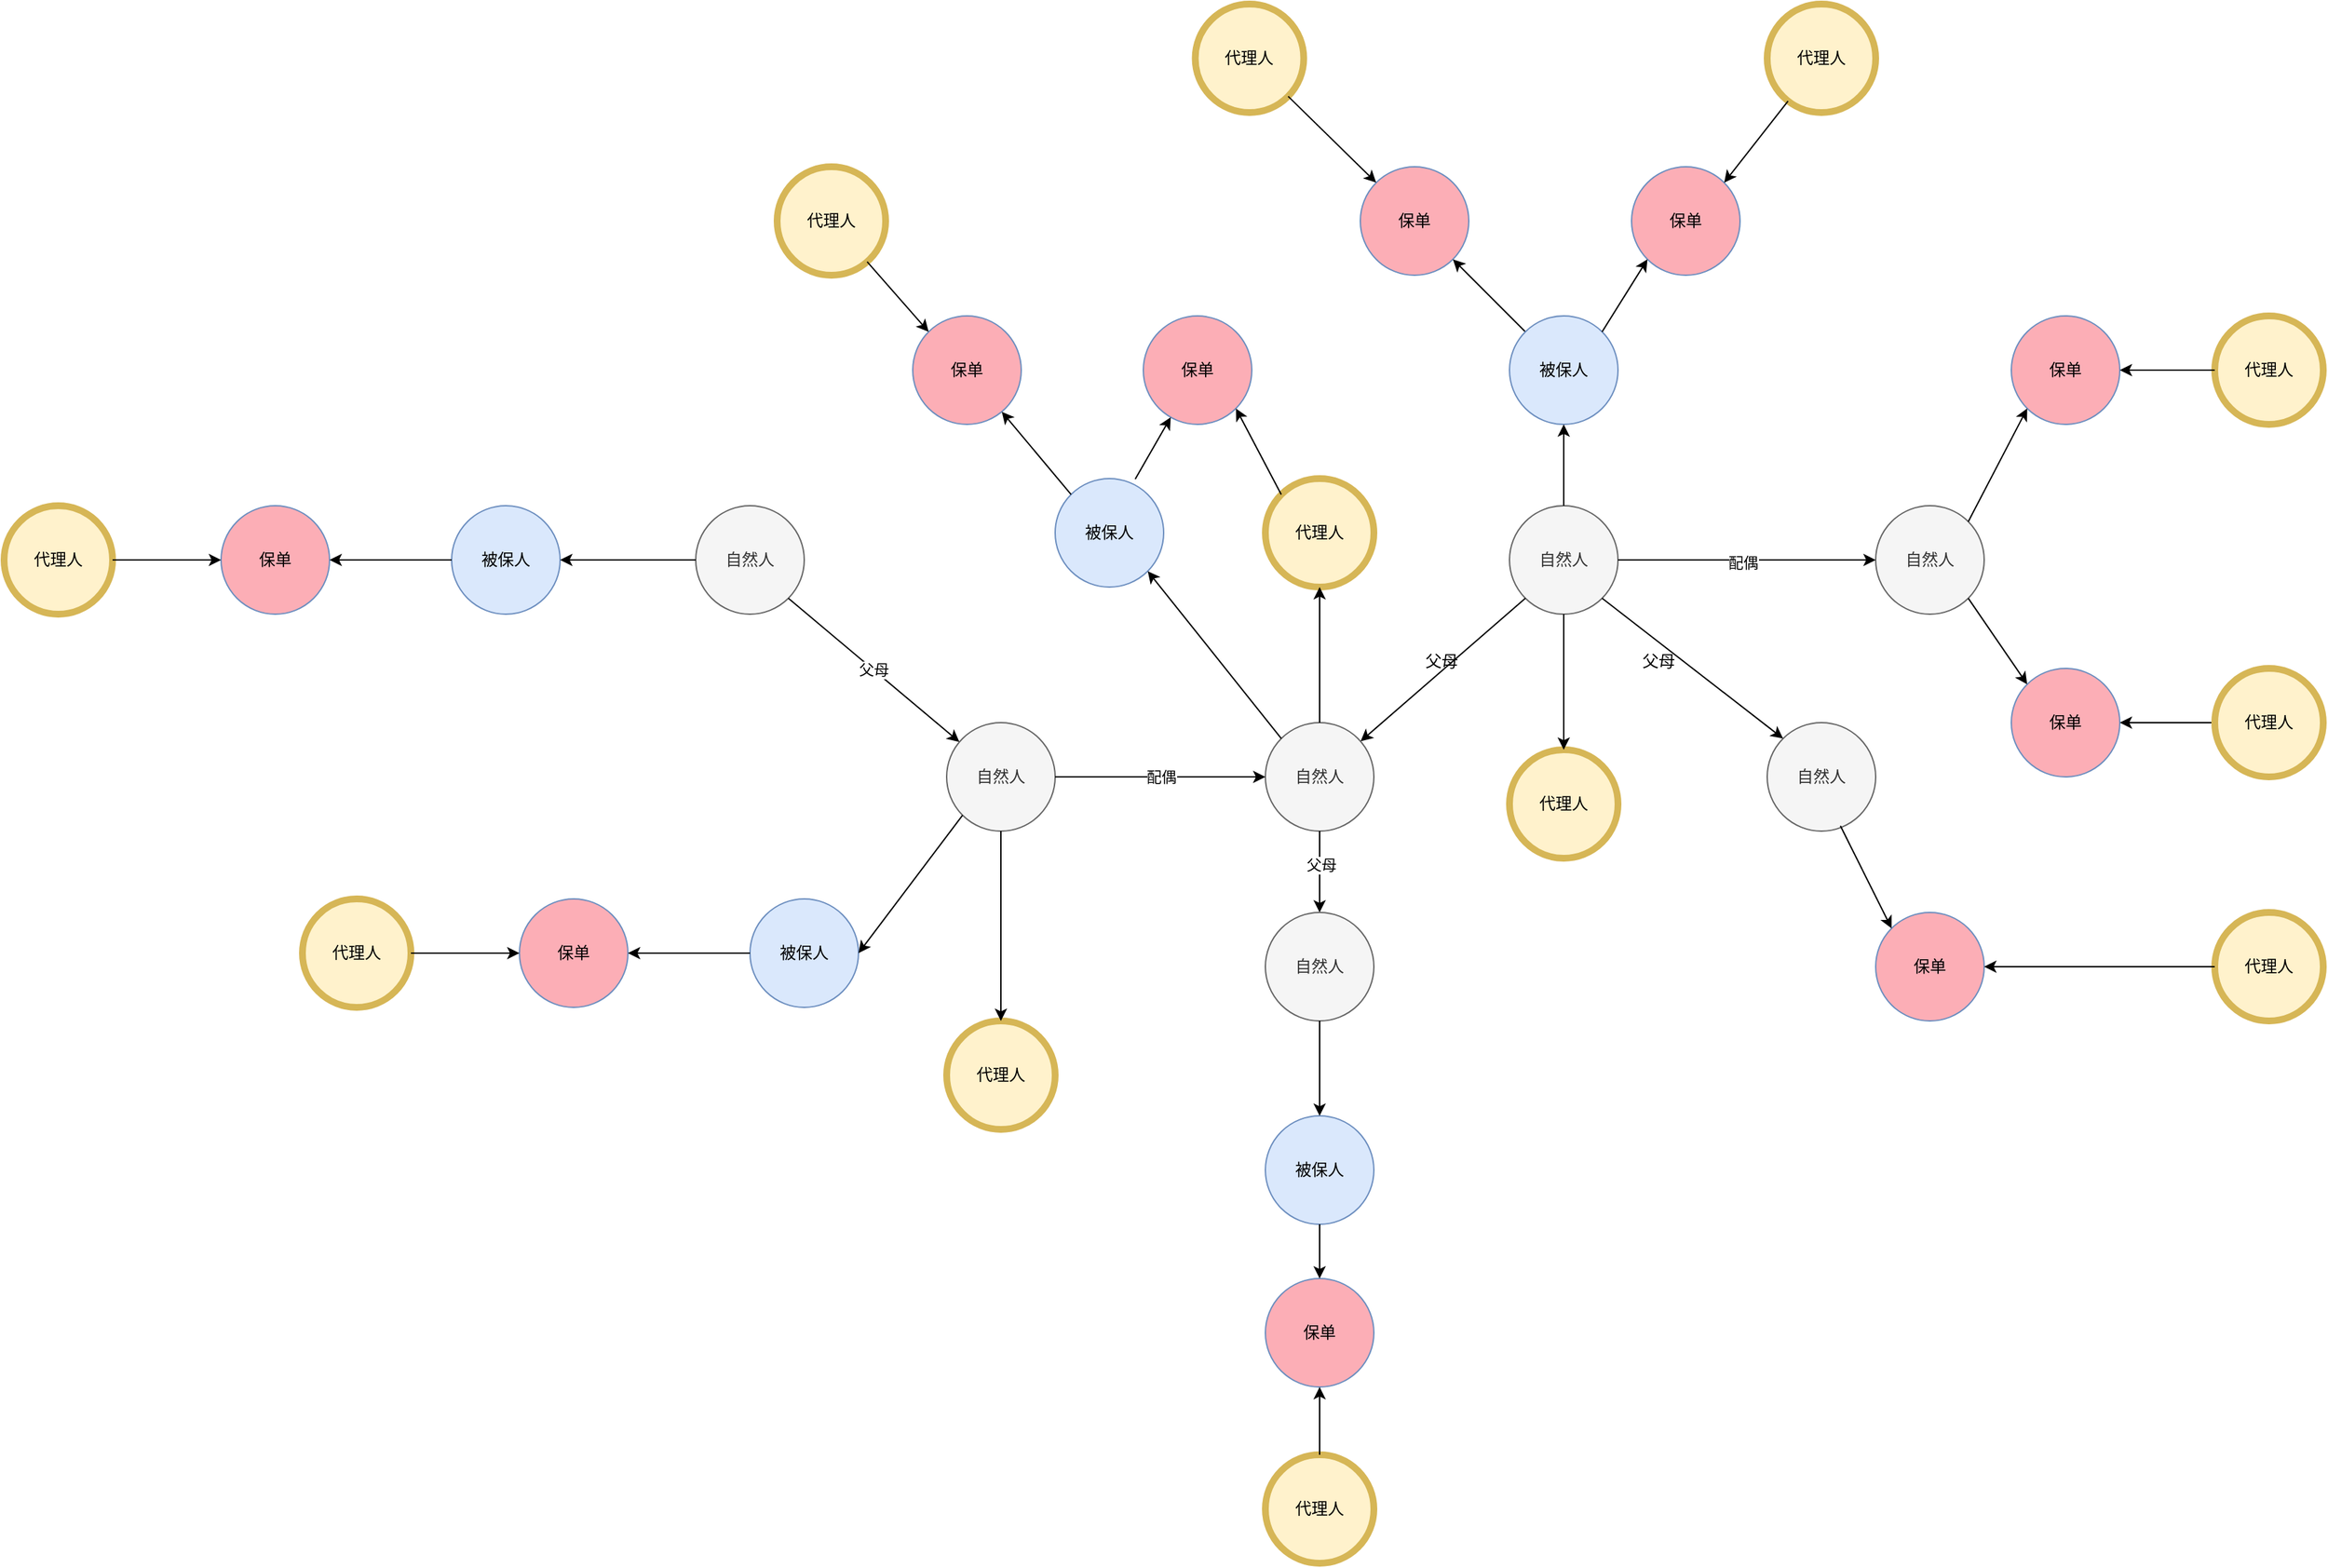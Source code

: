 <mxfile version="15.5.1" type="github">
  <diagram id="_ET35noM4v5h6dMI2Qd9" name="Page-1">
    <mxGraphModel dx="2286" dy="2301" grid="1" gridSize="10" guides="1" tooltips="1" connect="1" arrows="1" fold="1" page="1" pageScale="1" pageWidth="850" pageHeight="1100" math="0" shadow="0">
      <root>
        <mxCell id="0" />
        <mxCell id="1" parent="0" />
        <mxCell id="Qm34UQfz5eWeFE5a5S-p-1" value="自然人" style="ellipse;whiteSpace=wrap;html=1;aspect=fixed;fillColor=#f5f5f5;strokeColor=#666666;fontColor=#333333;" vertex="1" parent="1">
          <mxGeometry x="200" y="300" width="80" height="80" as="geometry" />
        </mxCell>
        <mxCell id="Qm34UQfz5eWeFE5a5S-p-2" value="&lt;span&gt;自然人&lt;/span&gt;" style="ellipse;whiteSpace=wrap;html=1;aspect=fixed;fillColor=#f5f5f5;strokeColor=#666666;fontColor=#333333;" vertex="1" parent="1">
          <mxGeometry x="385" y="460" width="80" height="80" as="geometry" />
        </mxCell>
        <mxCell id="Qm34UQfz5eWeFE5a5S-p-3" value="&lt;span&gt;自然人&lt;/span&gt;" style="ellipse;whiteSpace=wrap;html=1;aspect=fixed;fillColor=#f5f5f5;strokeColor=#666666;fontColor=#333333;" vertex="1" parent="1">
          <mxGeometry x="620" y="460" width="80" height="80" as="geometry" />
        </mxCell>
        <mxCell id="Qm34UQfz5eWeFE5a5S-p-4" value="&lt;span&gt;自然人&lt;/span&gt;" style="ellipse;whiteSpace=wrap;html=1;aspect=fixed;fillColor=#f5f5f5;strokeColor=#666666;fontColor=#333333;" vertex="1" parent="1">
          <mxGeometry x="800" y="300" width="80" height="80" as="geometry" />
        </mxCell>
        <mxCell id="Qm34UQfz5eWeFE5a5S-p-5" value="&lt;span&gt;自然人&lt;/span&gt;" style="ellipse;whiteSpace=wrap;html=1;aspect=fixed;fillColor=#f5f5f5;strokeColor=#666666;fontColor=#333333;" vertex="1" parent="1">
          <mxGeometry x="1070" y="300" width="80" height="80" as="geometry" />
        </mxCell>
        <mxCell id="Qm34UQfz5eWeFE5a5S-p-6" value="&lt;span&gt;自然人&lt;/span&gt;" style="ellipse;whiteSpace=wrap;html=1;aspect=fixed;fillColor=#f5f5f5;strokeColor=#666666;fontColor=#333333;" vertex="1" parent="1">
          <mxGeometry x="990" y="460" width="80" height="80" as="geometry" />
        </mxCell>
        <mxCell id="Qm34UQfz5eWeFE5a5S-p-7" value="" style="endArrow=classic;html=1;rounded=0;entryX=0;entryY=0;entryDx=0;entryDy=0;exitX=1;exitY=1;exitDx=0;exitDy=0;" edge="1" parent="1" target="Qm34UQfz5eWeFE5a5S-p-6">
          <mxGeometry width="50" height="50" relative="1" as="geometry">
            <mxPoint x="868.284" y="368.284" as="sourcePoint" />
            <mxPoint x="690" y="410" as="targetPoint" />
          </mxGeometry>
        </mxCell>
        <mxCell id="Qm34UQfz5eWeFE5a5S-p-8" value="父母" style="text;html=1;strokeColor=none;fillColor=none;align=center;verticalAlign=middle;whiteSpace=wrap;rounded=0;" vertex="1" parent="1">
          <mxGeometry x="880" y="400" width="60" height="30" as="geometry" />
        </mxCell>
        <mxCell id="Qm34UQfz5eWeFE5a5S-p-9" value="" style="endArrow=classic;html=1;rounded=0;exitX=0;exitY=1;exitDx=0;exitDy=0;startArrow=none;" edge="1" parent="1" source="Qm34UQfz5eWeFE5a5S-p-4" target="Qm34UQfz5eWeFE5a5S-p-3">
          <mxGeometry width="50" height="50" relative="1" as="geometry">
            <mxPoint x="1148.284" y="378.284" as="sourcePoint" />
            <mxPoint x="1281.716" y="481.716" as="targetPoint" />
          </mxGeometry>
        </mxCell>
        <mxCell id="Qm34UQfz5eWeFE5a5S-p-10" value="父母" style="text;html=1;strokeColor=none;fillColor=none;align=center;verticalAlign=middle;whiteSpace=wrap;rounded=0;" vertex="1" parent="1">
          <mxGeometry x="720" y="400" width="60" height="30" as="geometry" />
        </mxCell>
        <mxCell id="Qm34UQfz5eWeFE5a5S-p-13" value="" style="endArrow=classic;html=1;rounded=0;entryX=0;entryY=0.5;entryDx=0;entryDy=0;exitX=1;exitY=0.5;exitDx=0;exitDy=0;" edge="1" parent="1" source="Qm34UQfz5eWeFE5a5S-p-4" target="Qm34UQfz5eWeFE5a5S-p-5">
          <mxGeometry width="50" height="50" relative="1" as="geometry">
            <mxPoint x="878.284" y="378.284" as="sourcePoint" />
            <mxPoint x="1011.716" y="481.716" as="targetPoint" />
          </mxGeometry>
        </mxCell>
        <mxCell id="Qm34UQfz5eWeFE5a5S-p-14" value="配偶" style="edgeLabel;html=1;align=center;verticalAlign=middle;resizable=0;points=[];" vertex="1" connectable="0" parent="Qm34UQfz5eWeFE5a5S-p-13">
          <mxGeometry x="-0.032" y="-2" relative="1" as="geometry">
            <mxPoint as="offset" />
          </mxGeometry>
        </mxCell>
        <mxCell id="Qm34UQfz5eWeFE5a5S-p-15" value="配偶" style="endArrow=classic;html=1;rounded=0;exitX=1;exitY=0.5;exitDx=0;exitDy=0;" edge="1" parent="1" source="Qm34UQfz5eWeFE5a5S-p-2" target="Qm34UQfz5eWeFE5a5S-p-3">
          <mxGeometry width="50" height="50" relative="1" as="geometry">
            <mxPoint x="520" y="460" as="sourcePoint" />
            <mxPoint x="570" y="410" as="targetPoint" />
          </mxGeometry>
        </mxCell>
        <mxCell id="Qm34UQfz5eWeFE5a5S-p-16" value="父母" style="endArrow=classic;html=1;rounded=0;exitX=1;exitY=1;exitDx=0;exitDy=0;startArrow=none;" edge="1" parent="1" source="Qm34UQfz5eWeFE5a5S-p-1" target="Qm34UQfz5eWeFE5a5S-p-2">
          <mxGeometry width="50" height="50" relative="1" as="geometry">
            <mxPoint x="821.716" y="378.284" as="sourcePoint" />
            <mxPoint x="700.214" y="483.788" as="targetPoint" />
          </mxGeometry>
        </mxCell>
        <mxCell id="Qm34UQfz5eWeFE5a5S-p-17" value="被保人" style="ellipse;whiteSpace=wrap;html=1;aspect=fixed;fillColor=#dae8fc;strokeColor=#6c8ebf;" vertex="1" parent="1">
          <mxGeometry x="20" y="300" width="80" height="80" as="geometry" />
        </mxCell>
        <mxCell id="Qm34UQfz5eWeFE5a5S-p-18" value="" style="endArrow=classic;html=1;rounded=0;entryX=1;entryY=0.5;entryDx=0;entryDy=0;exitX=0;exitY=0.5;exitDx=0;exitDy=0;" edge="1" parent="1" source="Qm34UQfz5eWeFE5a5S-p-1" target="Qm34UQfz5eWeFE5a5S-p-17">
          <mxGeometry width="50" height="50" relative="1" as="geometry">
            <mxPoint x="170" y="460" as="sourcePoint" />
            <mxPoint x="220" y="410" as="targetPoint" />
          </mxGeometry>
        </mxCell>
        <mxCell id="Qm34UQfz5eWeFE5a5S-p-19" value="保单" style="ellipse;whiteSpace=wrap;html=1;aspect=fixed;fillColor=#FCAEB6;strokeColor=#6c8ebf;" vertex="1" parent="1">
          <mxGeometry x="-150" y="300" width="80" height="80" as="geometry" />
        </mxCell>
        <mxCell id="Qm34UQfz5eWeFE5a5S-p-20" value="" style="endArrow=classic;html=1;rounded=0;entryX=1;entryY=0.5;entryDx=0;entryDy=0;exitX=0;exitY=0.5;exitDx=0;exitDy=0;" edge="1" parent="1" source="Qm34UQfz5eWeFE5a5S-p-17" target="Qm34UQfz5eWeFE5a5S-p-19">
          <mxGeometry width="50" height="50" relative="1" as="geometry">
            <mxPoint x="210" y="350" as="sourcePoint" />
            <mxPoint x="110" y="350" as="targetPoint" />
          </mxGeometry>
        </mxCell>
        <mxCell id="Qm34UQfz5eWeFE5a5S-p-21" value="代理人" style="ellipse;whiteSpace=wrap;html=1;aspect=fixed;fillColor=#fff2cc;strokeColor=#d6b656;strokeWidth=5;" vertex="1" parent="1">
          <mxGeometry x="-310" y="300" width="80" height="80" as="geometry" />
        </mxCell>
        <mxCell id="Qm34UQfz5eWeFE5a5S-p-22" value="" style="endArrow=classic;html=1;rounded=0;entryX=0;entryY=0.5;entryDx=0;entryDy=0;" edge="1" parent="1" source="Qm34UQfz5eWeFE5a5S-p-21" target="Qm34UQfz5eWeFE5a5S-p-19">
          <mxGeometry width="50" height="50" relative="1" as="geometry">
            <mxPoint x="30" y="350" as="sourcePoint" />
            <mxPoint x="-60" y="350" as="targetPoint" />
          </mxGeometry>
        </mxCell>
        <mxCell id="Qm34UQfz5eWeFE5a5S-p-23" value="代理人" style="ellipse;whiteSpace=wrap;html=1;aspect=fixed;fillColor=#fff2cc;strokeColor=#d6b656;strokeWidth=5;" vertex="1" parent="1">
          <mxGeometry x="385" y="680" width="80" height="80" as="geometry" />
        </mxCell>
        <mxCell id="Qm34UQfz5eWeFE5a5S-p-24" value="" style="endArrow=classic;html=1;rounded=0;exitX=0.5;exitY=1;exitDx=0;exitDy=0;" edge="1" parent="1" source="Qm34UQfz5eWeFE5a5S-p-2" target="Qm34UQfz5eWeFE5a5S-p-23">
          <mxGeometry width="50" height="50" relative="1" as="geometry">
            <mxPoint x="210" y="350" as="sourcePoint" />
            <mxPoint x="110" y="350" as="targetPoint" />
          </mxGeometry>
        </mxCell>
        <mxCell id="Qm34UQfz5eWeFE5a5S-p-25" value="被保人" style="ellipse;whiteSpace=wrap;html=1;aspect=fixed;fillColor=#dae8fc;strokeColor=#6c8ebf;" vertex="1" parent="1">
          <mxGeometry x="240" y="590" width="80" height="80" as="geometry" />
        </mxCell>
        <mxCell id="Qm34UQfz5eWeFE5a5S-p-26" value="" style="endArrow=classic;html=1;rounded=0;entryX=1;entryY=0.5;entryDx=0;entryDy=0;exitX=0;exitY=1;exitDx=0;exitDy=0;" edge="1" parent="1" target="Qm34UQfz5eWeFE5a5S-p-25" source="Qm34UQfz5eWeFE5a5S-p-2">
          <mxGeometry width="50" height="50" relative="1" as="geometry">
            <mxPoint x="385" y="630" as="sourcePoint" />
            <mxPoint x="405" y="700" as="targetPoint" />
          </mxGeometry>
        </mxCell>
        <mxCell id="Qm34UQfz5eWeFE5a5S-p-27" value="保单" style="ellipse;whiteSpace=wrap;html=1;aspect=fixed;fillColor=#FCAEB6;strokeColor=#6c8ebf;" vertex="1" parent="1">
          <mxGeometry x="70" y="590" width="80" height="80" as="geometry" />
        </mxCell>
        <mxCell id="Qm34UQfz5eWeFE5a5S-p-28" value="" style="endArrow=classic;html=1;rounded=0;entryX=1;entryY=0.5;entryDx=0;entryDy=0;exitX=0;exitY=0.5;exitDx=0;exitDy=0;" edge="1" parent="1" source="Qm34UQfz5eWeFE5a5S-p-25" target="Qm34UQfz5eWeFE5a5S-p-27">
          <mxGeometry width="50" height="50" relative="1" as="geometry">
            <mxPoint x="430" y="640" as="sourcePoint" />
            <mxPoint x="330" y="640" as="targetPoint" />
          </mxGeometry>
        </mxCell>
        <mxCell id="Qm34UQfz5eWeFE5a5S-p-29" value="代理人" style="ellipse;whiteSpace=wrap;html=1;aspect=fixed;fillColor=#fff2cc;strokeColor=#d6b656;strokeWidth=5;" vertex="1" parent="1">
          <mxGeometry x="-90" y="590" width="80" height="80" as="geometry" />
        </mxCell>
        <mxCell id="Qm34UQfz5eWeFE5a5S-p-30" value="" style="endArrow=classic;html=1;rounded=0;entryX=0;entryY=0.5;entryDx=0;entryDy=0;" edge="1" parent="1" source="Qm34UQfz5eWeFE5a5S-p-29" target="Qm34UQfz5eWeFE5a5S-p-27">
          <mxGeometry width="50" height="50" relative="1" as="geometry">
            <mxPoint x="250" y="640" as="sourcePoint" />
            <mxPoint x="160" y="640" as="targetPoint" />
          </mxGeometry>
        </mxCell>
        <mxCell id="Qm34UQfz5eWeFE5a5S-p-31" value="被保人" style="ellipse;whiteSpace=wrap;html=1;aspect=fixed;fillColor=#dae8fc;strokeColor=#6c8ebf;" vertex="1" parent="1">
          <mxGeometry x="620" y="750" width="80" height="80" as="geometry" />
        </mxCell>
        <mxCell id="Qm34UQfz5eWeFE5a5S-p-32" value="保单" style="ellipse;whiteSpace=wrap;html=1;aspect=fixed;fillColor=#FCAEB6;strokeColor=#6c8ebf;" vertex="1" parent="1">
          <mxGeometry x="620" y="870" width="80" height="80" as="geometry" />
        </mxCell>
        <mxCell id="Qm34UQfz5eWeFE5a5S-p-33" value="" style="endArrow=classic;html=1;rounded=0;entryX=0.5;entryY=0;entryDx=0;entryDy=0;exitX=0.5;exitY=1;exitDx=0;exitDy=0;" edge="1" parent="1" source="Qm34UQfz5eWeFE5a5S-p-31" target="Qm34UQfz5eWeFE5a5S-p-32">
          <mxGeometry width="50" height="50" relative="1" as="geometry">
            <mxPoint x="1240" y="920" as="sourcePoint" />
            <mxPoint x="1140" y="920" as="targetPoint" />
          </mxGeometry>
        </mxCell>
        <mxCell id="Qm34UQfz5eWeFE5a5S-p-34" value="代理人" style="ellipse;whiteSpace=wrap;html=1;aspect=fixed;fillColor=#fff2cc;strokeColor=#d6b656;strokeWidth=5;" vertex="1" parent="1">
          <mxGeometry x="620" y="1000" width="80" height="80" as="geometry" />
        </mxCell>
        <mxCell id="Qm34UQfz5eWeFE5a5S-p-35" value="" style="endArrow=classic;html=1;rounded=0;entryX=0.5;entryY=1;entryDx=0;entryDy=0;" edge="1" parent="1" source="Qm34UQfz5eWeFE5a5S-p-34" target="Qm34UQfz5eWeFE5a5S-p-32">
          <mxGeometry width="50" height="50" relative="1" as="geometry">
            <mxPoint x="1060" y="920" as="sourcePoint" />
            <mxPoint x="970" y="920" as="targetPoint" />
          </mxGeometry>
        </mxCell>
        <mxCell id="Qm34UQfz5eWeFE5a5S-p-36" value="" style="endArrow=classic;html=1;rounded=0;exitX=0.5;exitY=1;exitDx=0;exitDy=0;entryX=0.5;entryY=0;entryDx=0;entryDy=0;" edge="1" parent="1" source="Qm34UQfz5eWeFE5a5S-p-3" target="Qm34UQfz5eWeFE5a5S-p-39">
          <mxGeometry width="50" height="50" relative="1" as="geometry">
            <mxPoint x="406.716" y="538.284" as="sourcePoint" />
            <mxPoint x="660" y="600" as="targetPoint" />
          </mxGeometry>
        </mxCell>
        <mxCell id="Qm34UQfz5eWeFE5a5S-p-40" value="父母" style="edgeLabel;html=1;align=center;verticalAlign=middle;resizable=0;points=[];" vertex="1" connectable="0" parent="Qm34UQfz5eWeFE5a5S-p-36">
          <mxGeometry x="-0.176" y="1" relative="1" as="geometry">
            <mxPoint as="offset" />
          </mxGeometry>
        </mxCell>
        <mxCell id="Qm34UQfz5eWeFE5a5S-p-37" value="代理人" style="ellipse;whiteSpace=wrap;html=1;aspect=fixed;fillColor=#fff2cc;strokeColor=#d6b656;strokeWidth=5;" vertex="1" parent="1">
          <mxGeometry x="800" y="480" width="80" height="80" as="geometry" />
        </mxCell>
        <mxCell id="Qm34UQfz5eWeFE5a5S-p-38" value="" style="endArrow=classic;html=1;rounded=0;entryX=0.5;entryY=0;entryDx=0;entryDy=0;exitX=0.5;exitY=1;exitDx=0;exitDy=0;" edge="1" parent="1" target="Qm34UQfz5eWeFE5a5S-p-37" source="Qm34UQfz5eWeFE5a5S-p-4">
          <mxGeometry width="50" height="50" relative="1" as="geometry">
            <mxPoint x="853.28" y="400.0" as="sourcePoint" />
            <mxPoint x="450" y="301.72" as="targetPoint" />
          </mxGeometry>
        </mxCell>
        <mxCell id="Qm34UQfz5eWeFE5a5S-p-39" value="&lt;span&gt;自然人&lt;/span&gt;" style="ellipse;whiteSpace=wrap;html=1;aspect=fixed;fillColor=#f5f5f5;strokeColor=#666666;fontColor=#333333;" vertex="1" parent="1">
          <mxGeometry x="620" y="600" width="80" height="80" as="geometry" />
        </mxCell>
        <mxCell id="Qm34UQfz5eWeFE5a5S-p-41" value="" style="endArrow=classic;html=1;rounded=0;exitX=0.5;exitY=1;exitDx=0;exitDy=0;entryX=0.5;entryY=0;entryDx=0;entryDy=0;" edge="1" parent="1" source="Qm34UQfz5eWeFE5a5S-p-39" target="Qm34UQfz5eWeFE5a5S-p-31">
          <mxGeometry width="50" height="50" relative="1" as="geometry">
            <mxPoint x="435" y="550.0" as="sourcePoint" />
            <mxPoint x="435" y="690.0" as="targetPoint" />
          </mxGeometry>
        </mxCell>
        <mxCell id="Qm34UQfz5eWeFE5a5S-p-42" value="代理人" style="ellipse;whiteSpace=wrap;html=1;aspect=fixed;fillColor=#fff2cc;strokeColor=#d6b656;strokeWidth=5;" vertex="1" parent="1">
          <mxGeometry x="620" y="280" width="80" height="80" as="geometry" />
        </mxCell>
        <mxCell id="Qm34UQfz5eWeFE5a5S-p-44" value="" style="endArrow=classic;html=1;rounded=0;exitX=0.5;exitY=0;exitDx=0;exitDy=0;entryX=0.5;entryY=1;entryDx=0;entryDy=0;" edge="1" parent="1" source="Qm34UQfz5eWeFE5a5S-p-3" target="Qm34UQfz5eWeFE5a5S-p-42">
          <mxGeometry width="50" height="50" relative="1" as="geometry">
            <mxPoint x="435" y="550.0" as="sourcePoint" />
            <mxPoint x="435" y="690.0" as="targetPoint" />
          </mxGeometry>
        </mxCell>
        <mxCell id="Qm34UQfz5eWeFE5a5S-p-45" value="被保人" style="ellipse;whiteSpace=wrap;html=1;aspect=fixed;fillColor=#dae8fc;strokeColor=#6c8ebf;" vertex="1" parent="1">
          <mxGeometry x="465" y="280" width="80" height="80" as="geometry" />
        </mxCell>
        <mxCell id="Qm34UQfz5eWeFE5a5S-p-46" value="保单" style="ellipse;whiteSpace=wrap;html=1;aspect=fixed;fillColor=#FCAEB6;strokeColor=#6c8ebf;" vertex="1" parent="1">
          <mxGeometry x="360" y="160" width="80" height="80" as="geometry" />
        </mxCell>
        <mxCell id="Qm34UQfz5eWeFE5a5S-p-47" value="" style="endArrow=classic;html=1;rounded=0;entryX=1;entryY=1;entryDx=0;entryDy=0;exitX=0;exitY=0;exitDx=0;exitDy=0;" edge="1" parent="1" source="Qm34UQfz5eWeFE5a5S-p-3" target="Qm34UQfz5eWeFE5a5S-p-45">
          <mxGeometry width="50" height="50" relative="1" as="geometry">
            <mxPoint x="860" y="100" as="sourcePoint" />
            <mxPoint x="760" y="100" as="targetPoint" />
          </mxGeometry>
        </mxCell>
        <mxCell id="Qm34UQfz5eWeFE5a5S-p-48" value="代理人" style="ellipse;whiteSpace=wrap;html=1;aspect=fixed;fillColor=#fff2cc;strokeColor=#d6b656;strokeWidth=5;" vertex="1" parent="1">
          <mxGeometry x="260" y="50" width="80" height="80" as="geometry" />
        </mxCell>
        <mxCell id="Qm34UQfz5eWeFE5a5S-p-49" value="" style="endArrow=classic;html=1;rounded=0;entryX=0;entryY=0;entryDx=0;entryDy=0;" edge="1" parent="1" source="Qm34UQfz5eWeFE5a5S-p-48" target="Qm34UQfz5eWeFE5a5S-p-46">
          <mxGeometry width="50" height="50" relative="1" as="geometry">
            <mxPoint x="680" y="100" as="sourcePoint" />
            <mxPoint x="590" y="100" as="targetPoint" />
          </mxGeometry>
        </mxCell>
        <mxCell id="Qm34UQfz5eWeFE5a5S-p-55" value="" style="endArrow=classic;html=1;rounded=0;exitX=0;exitY=0;exitDx=0;exitDy=0;" edge="1" parent="1" source="Qm34UQfz5eWeFE5a5S-p-45" target="Qm34UQfz5eWeFE5a5S-p-46">
          <mxGeometry width="50" height="50" relative="1" as="geometry">
            <mxPoint x="336.378" y="130.07" as="sourcePoint" />
            <mxPoint x="430" y="220" as="targetPoint" />
          </mxGeometry>
        </mxCell>
        <mxCell id="Qm34UQfz5eWeFE5a5S-p-56" value="保单" style="ellipse;whiteSpace=wrap;html=1;aspect=fixed;fillColor=#FCAEB6;strokeColor=#6c8ebf;" vertex="1" parent="1">
          <mxGeometry x="530" y="160" width="80" height="80" as="geometry" />
        </mxCell>
        <mxCell id="Qm34UQfz5eWeFE5a5S-p-57" value="" style="endArrow=classic;html=1;rounded=0;exitX=0.738;exitY=0.005;exitDx=0;exitDy=0;exitPerimeter=0;" edge="1" parent="1" target="Qm34UQfz5eWeFE5a5S-p-56" source="Qm34UQfz5eWeFE5a5S-p-45">
          <mxGeometry width="50" height="50" relative="1" as="geometry">
            <mxPoint x="639.996" y="291.716" as="sourcePoint" />
            <mxPoint x="593.28" y="220" as="targetPoint" />
          </mxGeometry>
        </mxCell>
        <mxCell id="Qm34UQfz5eWeFE5a5S-p-58" value="" style="endArrow=classic;html=1;rounded=0;entryX=1;entryY=1;entryDx=0;entryDy=0;exitX=0;exitY=0;exitDx=0;exitDy=0;" edge="1" parent="1" source="Qm34UQfz5eWeFE5a5S-p-42" target="Qm34UQfz5eWeFE5a5S-p-56">
          <mxGeometry width="50" height="50" relative="1" as="geometry">
            <mxPoint x="650" y="470" as="sourcePoint" />
            <mxPoint x="700" y="420" as="targetPoint" />
          </mxGeometry>
        </mxCell>
        <mxCell id="Qm34UQfz5eWeFE5a5S-p-59" value="保单" style="ellipse;whiteSpace=wrap;html=1;aspect=fixed;fillColor=#FCAEB6;strokeColor=#6c8ebf;" vertex="1" parent="1">
          <mxGeometry x="690" y="50" width="80" height="80" as="geometry" />
        </mxCell>
        <mxCell id="Qm34UQfz5eWeFE5a5S-p-60" value="" style="endArrow=classic;html=1;rounded=0;exitX=0;exitY=0;exitDx=0;exitDy=0;" edge="1" parent="1" target="Qm34UQfz5eWeFE5a5S-p-59" source="Qm34UQfz5eWeFE5a5S-p-61">
          <mxGeometry width="50" height="50" relative="1" as="geometry">
            <mxPoint x="756.716" y="181.716" as="sourcePoint" />
            <mxPoint x="710" y="110" as="targetPoint" />
          </mxGeometry>
        </mxCell>
        <mxCell id="Qm34UQfz5eWeFE5a5S-p-61" value="被保人" style="ellipse;whiteSpace=wrap;html=1;aspect=fixed;fillColor=#dae8fc;strokeColor=#6c8ebf;" vertex="1" parent="1">
          <mxGeometry x="800" y="160" width="80" height="80" as="geometry" />
        </mxCell>
        <mxCell id="Qm34UQfz5eWeFE5a5S-p-62" value="" style="endArrow=classic;html=1;rounded=0;exitX=0.5;exitY=0;exitDx=0;exitDy=0;entryX=0.5;entryY=1;entryDx=0;entryDy=0;" edge="1" parent="1" source="Qm34UQfz5eWeFE5a5S-p-4" target="Qm34UQfz5eWeFE5a5S-p-61">
          <mxGeometry width="50" height="50" relative="1" as="geometry">
            <mxPoint x="766.716" y="191.716" as="sourcePoint" />
            <mxPoint x="715.513" y="130.808" as="targetPoint" />
          </mxGeometry>
        </mxCell>
        <mxCell id="Qm34UQfz5eWeFE5a5S-p-63" value="保单" style="ellipse;whiteSpace=wrap;html=1;aspect=fixed;fillColor=#FCAEB6;strokeColor=#6c8ebf;" vertex="1" parent="1">
          <mxGeometry x="890" y="50" width="80" height="80" as="geometry" />
        </mxCell>
        <mxCell id="Qm34UQfz5eWeFE5a5S-p-64" value="" style="endArrow=classic;html=1;rounded=0;exitX=1;exitY=0;exitDx=0;exitDy=0;entryX=0;entryY=1;entryDx=0;entryDy=0;" edge="1" parent="1" source="Qm34UQfz5eWeFE5a5S-p-61" target="Qm34UQfz5eWeFE5a5S-p-63">
          <mxGeometry width="50" height="50" relative="1" as="geometry">
            <mxPoint x="821.716" y="181.716" as="sourcePoint" />
            <mxPoint x="910" y="110" as="targetPoint" />
          </mxGeometry>
        </mxCell>
        <mxCell id="Qm34UQfz5eWeFE5a5S-p-65" value="代理人" style="ellipse;whiteSpace=wrap;html=1;aspect=fixed;fillColor=#fff2cc;strokeColor=#d6b656;strokeWidth=5;" vertex="1" parent="1">
          <mxGeometry x="568.28" y="-70" width="80" height="80" as="geometry" />
        </mxCell>
        <mxCell id="Qm34UQfz5eWeFE5a5S-p-66" value="" style="endArrow=classic;html=1;rounded=0;entryX=0;entryY=0;entryDx=0;entryDy=0;" edge="1" parent="1" source="Qm34UQfz5eWeFE5a5S-p-65" target="Qm34UQfz5eWeFE5a5S-p-59">
          <mxGeometry width="50" height="50" relative="1" as="geometry">
            <mxPoint x="988.28" y="-20" as="sourcePoint" />
            <mxPoint x="700" y="50" as="targetPoint" />
          </mxGeometry>
        </mxCell>
        <mxCell id="Qm34UQfz5eWeFE5a5S-p-67" value="代理人" style="ellipse;whiteSpace=wrap;html=1;aspect=fixed;fillColor=#fff2cc;strokeColor=#d6b656;strokeWidth=5;" vertex="1" parent="1">
          <mxGeometry x="990" y="-70" width="80" height="80" as="geometry" />
        </mxCell>
        <mxCell id="Qm34UQfz5eWeFE5a5S-p-68" value="" style="endArrow=classic;html=1;rounded=0;entryX=1;entryY=0;entryDx=0;entryDy=0;" edge="1" parent="1" source="Qm34UQfz5eWeFE5a5S-p-67" target="Qm34UQfz5eWeFE5a5S-p-63">
          <mxGeometry width="50" height="50" relative="1" as="geometry">
            <mxPoint x="650" y="230" as="sourcePoint" />
            <mxPoint x="700" y="180" as="targetPoint" />
          </mxGeometry>
        </mxCell>
        <mxCell id="Qm34UQfz5eWeFE5a5S-p-69" value="保单" style="ellipse;whiteSpace=wrap;html=1;aspect=fixed;fillColor=#FCAEB6;strokeColor=#6c8ebf;" vertex="1" parent="1">
          <mxGeometry x="1170" y="160" width="80" height="80" as="geometry" />
        </mxCell>
        <mxCell id="Qm34UQfz5eWeFE5a5S-p-70" value="保单" style="ellipse;whiteSpace=wrap;html=1;aspect=fixed;fillColor=#FCAEB6;strokeColor=#6c8ebf;" vertex="1" parent="1">
          <mxGeometry x="1170" y="420" width="80" height="80" as="geometry" />
        </mxCell>
        <mxCell id="Qm34UQfz5eWeFE5a5S-p-71" value="" style="endArrow=classic;html=1;rounded=0;entryX=0;entryY=1;entryDx=0;entryDy=0;exitX=1;exitY=0;exitDx=0;exitDy=0;" edge="1" parent="1" source="Qm34UQfz5eWeFE5a5S-p-5" target="Qm34UQfz5eWeFE5a5S-p-69">
          <mxGeometry width="50" height="50" relative="1" as="geometry">
            <mxPoint x="650" y="230" as="sourcePoint" />
            <mxPoint x="700" y="180" as="targetPoint" />
          </mxGeometry>
        </mxCell>
        <mxCell id="Qm34UQfz5eWeFE5a5S-p-72" value="" style="endArrow=classic;html=1;rounded=0;entryX=0;entryY=0;entryDx=0;entryDy=0;exitX=1;exitY=1;exitDx=0;exitDy=0;" edge="1" parent="1" source="Qm34UQfz5eWeFE5a5S-p-5" target="Qm34UQfz5eWeFE5a5S-p-70">
          <mxGeometry width="50" height="50" relative="1" as="geometry">
            <mxPoint x="1148.284" y="321.716" as="sourcePoint" />
            <mxPoint x="1191.716" y="238.284" as="targetPoint" />
          </mxGeometry>
        </mxCell>
        <mxCell id="Qm34UQfz5eWeFE5a5S-p-73" value="代理人" style="ellipse;whiteSpace=wrap;html=1;aspect=fixed;fillColor=#fff2cc;strokeColor=#d6b656;strokeWidth=5;" vertex="1" parent="1">
          <mxGeometry x="1320" y="160" width="80" height="80" as="geometry" />
        </mxCell>
        <mxCell id="Qm34UQfz5eWeFE5a5S-p-74" value="" style="endArrow=classic;html=1;rounded=0;exitX=0;exitY=0.5;exitDx=0;exitDy=0;" edge="1" parent="1" source="Qm34UQfz5eWeFE5a5S-p-73" target="Qm34UQfz5eWeFE5a5S-p-69">
          <mxGeometry width="50" height="50" relative="1" as="geometry">
            <mxPoint x="1015.374" y="11.521" as="sourcePoint" />
            <mxPoint x="968.284" y="71.716" as="targetPoint" />
          </mxGeometry>
        </mxCell>
        <mxCell id="Qm34UQfz5eWeFE5a5S-p-75" value="" style="endArrow=classic;html=1;rounded=0;entryX=1;entryY=0.5;entryDx=0;entryDy=0;exitX=0;exitY=0.5;exitDx=0;exitDy=0;" edge="1" parent="1" source="Qm34UQfz5eWeFE5a5S-p-76" target="Qm34UQfz5eWeFE5a5S-p-70">
          <mxGeometry width="50" height="50" relative="1" as="geometry">
            <mxPoint x="1330" y="460" as="sourcePoint" />
            <mxPoint x="978.284" y="81.716" as="targetPoint" />
          </mxGeometry>
        </mxCell>
        <mxCell id="Qm34UQfz5eWeFE5a5S-p-76" value="代理人" style="ellipse;whiteSpace=wrap;html=1;aspect=fixed;fillColor=#fff2cc;strokeColor=#d6b656;strokeWidth=5;" vertex="1" parent="1">
          <mxGeometry x="1320" y="420" width="80" height="80" as="geometry" />
        </mxCell>
        <mxCell id="Qm34UQfz5eWeFE5a5S-p-77" value="保单" style="ellipse;whiteSpace=wrap;html=1;aspect=fixed;fillColor=#FCAEB6;strokeColor=#6c8ebf;" vertex="1" parent="1">
          <mxGeometry x="1070" y="600" width="80" height="80" as="geometry" />
        </mxCell>
        <mxCell id="Qm34UQfz5eWeFE5a5S-p-78" value="" style="endArrow=classic;html=1;rounded=0;entryX=0;entryY=0;entryDx=0;entryDy=0;exitX=0.675;exitY=0.952;exitDx=0;exitDy=0;exitPerimeter=0;" edge="1" parent="1" source="Qm34UQfz5eWeFE5a5S-p-6" target="Qm34UQfz5eWeFE5a5S-p-77">
          <mxGeometry width="50" height="50" relative="1" as="geometry">
            <mxPoint x="1148.284" y="378.284" as="sourcePoint" />
            <mxPoint x="1191.716" y="441.716" as="targetPoint" />
          </mxGeometry>
        </mxCell>
        <mxCell id="Qm34UQfz5eWeFE5a5S-p-79" value="代理人" style="ellipse;whiteSpace=wrap;html=1;aspect=fixed;fillColor=#fff2cc;strokeColor=#d6b656;strokeWidth=5;" vertex="1" parent="1">
          <mxGeometry x="1320" y="600" width="80" height="80" as="geometry" />
        </mxCell>
        <mxCell id="Qm34UQfz5eWeFE5a5S-p-80" value="" style="endArrow=classic;html=1;rounded=0;entryX=1;entryY=0.5;entryDx=0;entryDy=0;exitX=0;exitY=0.5;exitDx=0;exitDy=0;" edge="1" parent="1" source="Qm34UQfz5eWeFE5a5S-p-79" target="Qm34UQfz5eWeFE5a5S-p-77">
          <mxGeometry width="50" height="50" relative="1" as="geometry">
            <mxPoint x="1330.0" y="470" as="sourcePoint" />
            <mxPoint x="1260.0" y="470" as="targetPoint" />
          </mxGeometry>
        </mxCell>
      </root>
    </mxGraphModel>
  </diagram>
</mxfile>
